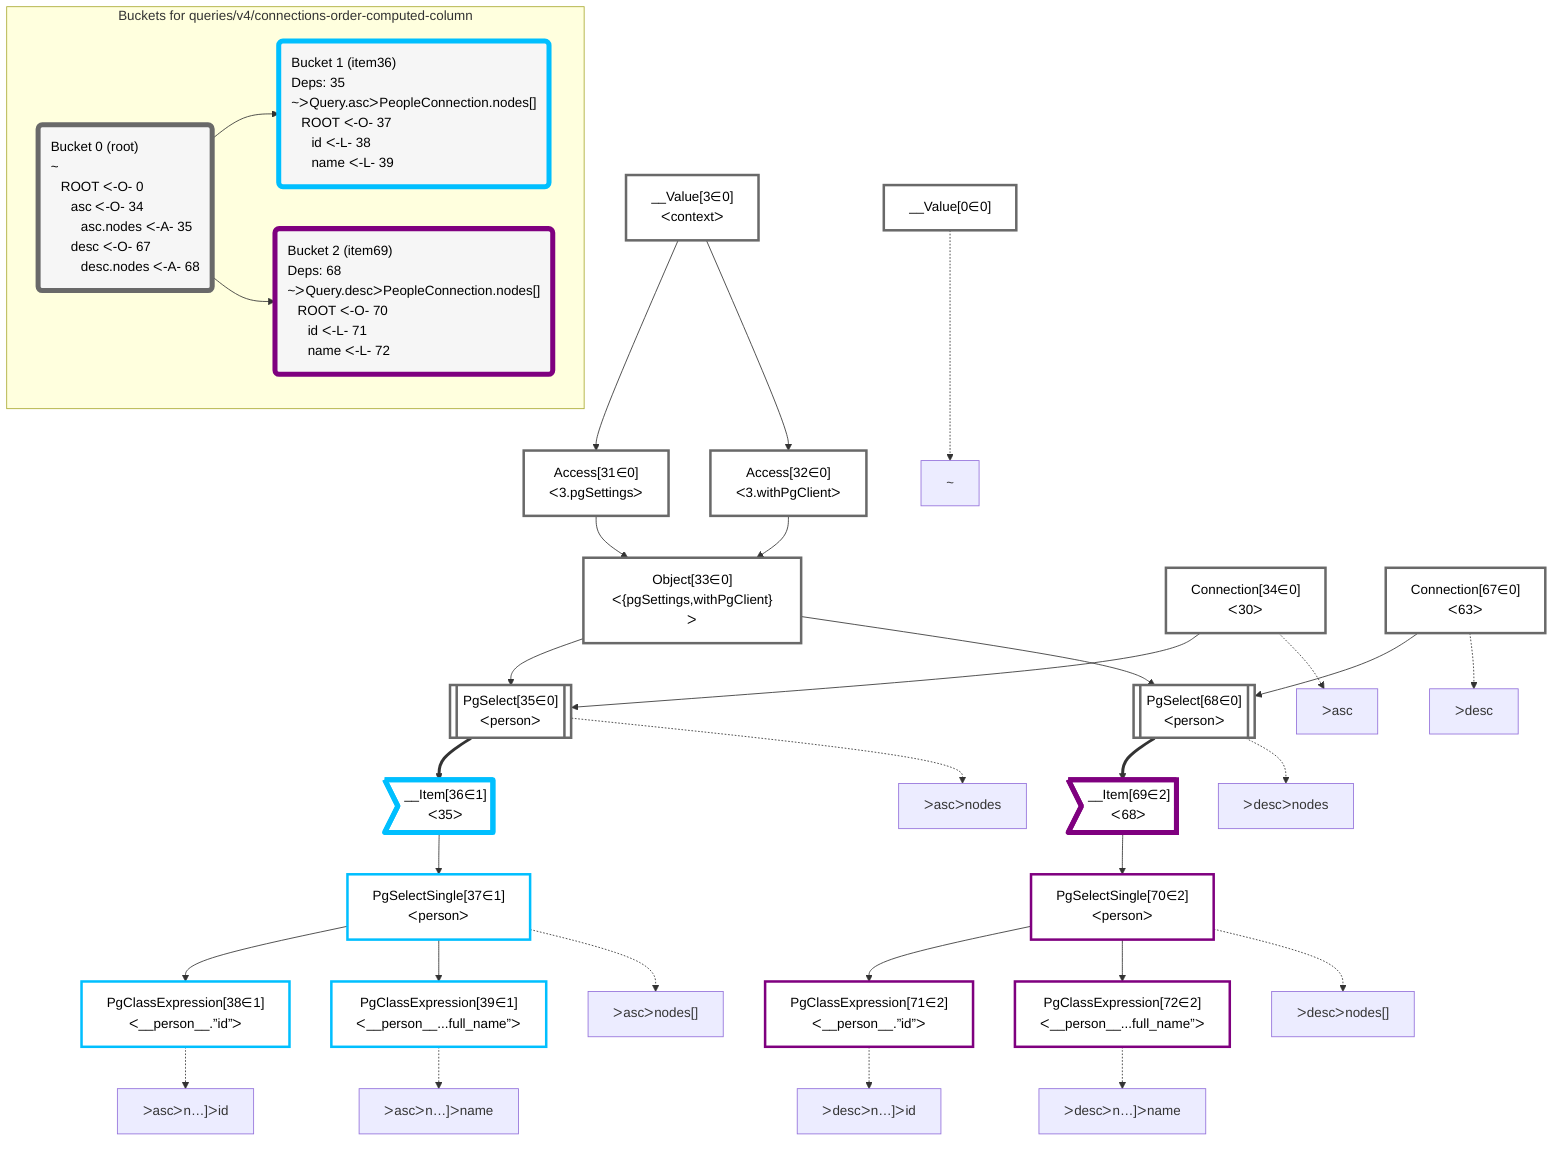 graph TD
    classDef path fill:#eee,stroke:#000,color:#000
    classDef plan fill:#fff,stroke-width:3px,color:#000
    classDef itemplan fill:#fff,stroke-width:6px,color:#000
    classDef sideeffectplan fill:#f00,stroke-width:6px,color:#000
    classDef bucket fill:#f6f6f6,color:#000,stroke-width:6px,text-align:left


    %% define plans
    __Value0["__Value[0∈0]"]:::plan
    __Value3["__Value[3∈0]<br />ᐸcontextᐳ"]:::plan
    Access31["Access[31∈0]<br />ᐸ3.pgSettingsᐳ"]:::plan
    Access32["Access[32∈0]<br />ᐸ3.withPgClientᐳ"]:::plan
    Object33["Object[33∈0]<br />ᐸ{pgSettings,withPgClient}ᐳ"]:::plan
    Connection34["Connection[34∈0]<br />ᐸ30ᐳ"]:::plan
    PgSelect35[["PgSelect[35∈0]<br />ᐸpersonᐳ"]]:::plan
    __Item36>"__Item[36∈1]<br />ᐸ35ᐳ"]:::itemplan
    PgSelectSingle37["PgSelectSingle[37∈1]<br />ᐸpersonᐳ"]:::plan
    PgClassExpression38["PgClassExpression[38∈1]<br />ᐸ__person__.”id”ᐳ"]:::plan
    PgClassExpression39["PgClassExpression[39∈1]<br />ᐸ__person__...full_name”ᐳ"]:::plan
    Connection67["Connection[67∈0]<br />ᐸ63ᐳ"]:::plan
    PgSelect68[["PgSelect[68∈0]<br />ᐸpersonᐳ"]]:::plan
    __Item69>"__Item[69∈2]<br />ᐸ68ᐳ"]:::itemplan
    PgSelectSingle70["PgSelectSingle[70∈2]<br />ᐸpersonᐳ"]:::plan
    PgClassExpression71["PgClassExpression[71∈2]<br />ᐸ__person__.”id”ᐳ"]:::plan
    PgClassExpression72["PgClassExpression[72∈2]<br />ᐸ__person__...full_name”ᐳ"]:::plan

    %% plan dependencies
    __Value3 --> Access31
    __Value3 --> Access32
    Access31 & Access32 --> Object33
    Object33 & Connection34 --> PgSelect35
    PgSelect35 ==> __Item36
    __Item36 --> PgSelectSingle37
    PgSelectSingle37 --> PgClassExpression38
    PgSelectSingle37 --> PgClassExpression39
    Object33 & Connection67 --> PgSelect68
    PgSelect68 ==> __Item69
    __Item69 --> PgSelectSingle70
    PgSelectSingle70 --> PgClassExpression71
    PgSelectSingle70 --> PgClassExpression72

    %% plan-to-path relationships
    P0["~"]
    __Value0 -.-> P0
    P34["ᐳasc"]
    Connection34 -.-> P34
    P35["ᐳascᐳnodes"]
    PgSelect35 -.-> P35
    P37["ᐳascᐳnodes[]"]
    PgSelectSingle37 -.-> P37
    P38["ᐳascᐳn…]ᐳid"]
    PgClassExpression38 -.-> P38
    P39["ᐳascᐳn…]ᐳname"]
    PgClassExpression39 -.-> P39
    P67["ᐳdesc"]
    Connection67 -.-> P67
    P68["ᐳdescᐳnodes"]
    PgSelect68 -.-> P68
    P70["ᐳdescᐳnodes[]"]
    PgSelectSingle70 -.-> P70
    P71["ᐳdescᐳn…]ᐳid"]
    PgClassExpression71 -.-> P71
    P72["ᐳdescᐳn…]ᐳname"]
    PgClassExpression72 -.-> P72

    subgraph "Buckets for queries/v4/connections-order-computed-column"
    Bucket0("Bucket 0 (root)<br />~<br />⠀ROOT ᐸ-O- 0<br />⠀⠀asc ᐸ-O- 34<br />⠀⠀⠀asc.nodes ᐸ-A- 35<br />⠀⠀desc ᐸ-O- 67<br />⠀⠀⠀desc.nodes ᐸ-A- 68"):::bucket
    classDef bucket0 stroke:#696969
    class Bucket0,__Value0,__Value3,Access31,Access32,Object33,Connection34,PgSelect35,Connection67,PgSelect68 bucket0
    Bucket1("Bucket 1 (item36)<br />Deps: 35<br />~ᐳQuery.ascᐳPeopleConnection.nodes[]<br />⠀ROOT ᐸ-O- 37<br />⠀⠀id ᐸ-L- 38<br />⠀⠀name ᐸ-L- 39"):::bucket
    classDef bucket1 stroke:#00bfff
    class Bucket1,__Item36,PgSelectSingle37,PgClassExpression38,PgClassExpression39 bucket1
    Bucket2("Bucket 2 (item69)<br />Deps: 68<br />~ᐳQuery.descᐳPeopleConnection.nodes[]<br />⠀ROOT ᐸ-O- 70<br />⠀⠀id ᐸ-L- 71<br />⠀⠀name ᐸ-L- 72"):::bucket
    classDef bucket2 stroke:#7f007f
    class Bucket2,__Item69,PgSelectSingle70,PgClassExpression71,PgClassExpression72 bucket2
    Bucket0 --> Bucket1 & Bucket2
    end